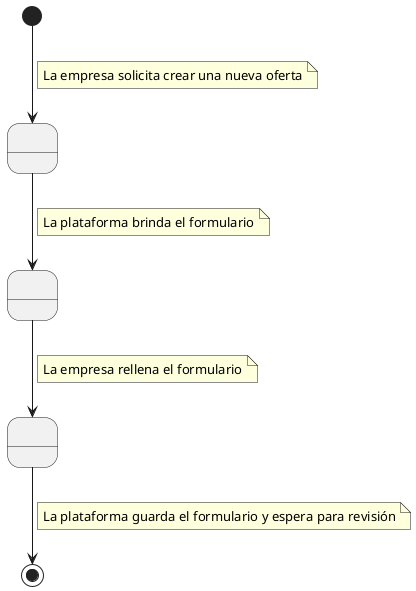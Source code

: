 @startuml
state " " as Estado1
state " " as Estado2
state " " as Estado3

[*] --> Estado1
    note on link
        La empresa solicita crear una nueva oferta
    end note
Estado1 --> Estado2
    note on link
        La plataforma brinda el formulario
    end note
Estado2 --> Estado3
    note on link
        La empresa rellena el formulario
    end note
Estado3 --> [*]
    note on link
        La plataforma guarda el formulario y espera para revisión
    end note
@enduml